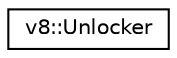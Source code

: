 digraph "Graphical Class Hierarchy"
{
  edge [fontname="Helvetica",fontsize="10",labelfontname="Helvetica",labelfontsize="10"];
  node [fontname="Helvetica",fontsize="10",shape=record];
  rankdir="LR";
  Node1 [label="v8::Unlocker",height=0.2,width=0.4,color="black", fillcolor="white", style="filled",URL="$classv8_1_1Unlocker.html"];
}
